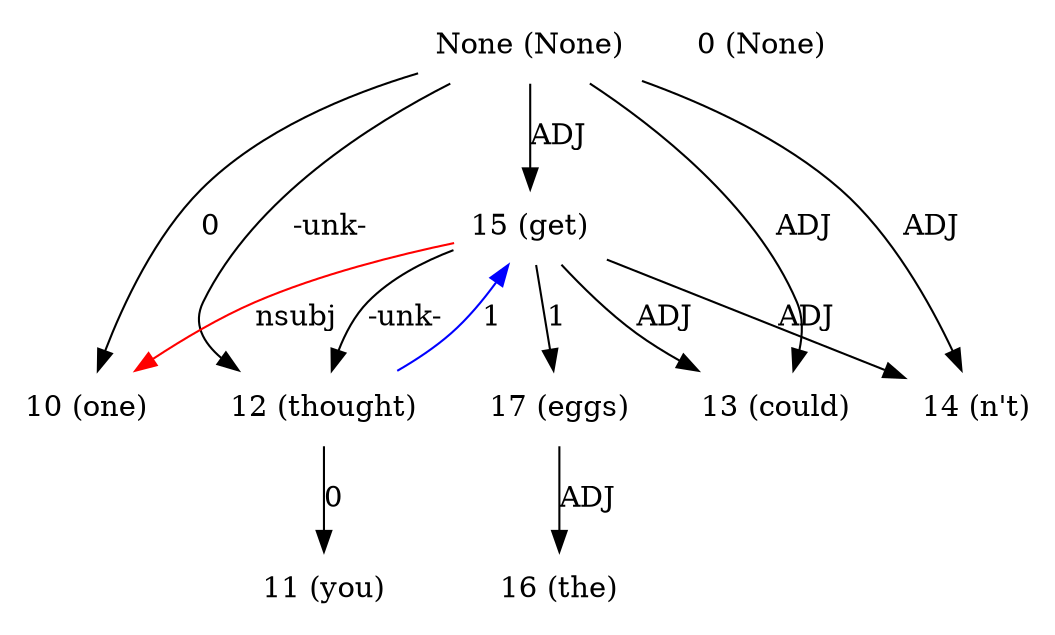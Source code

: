digraph G{
edge [dir=forward]
node [shape=plaintext]

None [label="None (None)"]
None -> 10 [label="0"]
None -> 15 [label="ADJ"]
None [label="None (None)"]
None -> 12 [label="-unk-"]
None -> 14 [label="ADJ"]
None -> 13 [label="ADJ"]
0 [label="0 (None)"]
10 [label="10 (one)"]
15 -> 10 [label="nsubj", color="red"]
11 [label="11 (you)"]
12 [label="12 (thought)"]
12 -> 15 [label="1", color="blue"]
12 -> 11 [label="0"]
13 [label="13 (could)"]
14 [label="14 (n't)"]
15 [label="15 (get)"]
15 -> 17 [label="1"]
15 -> 12 [label="-unk-"]
15 -> 13 [label="ADJ"]
15 -> 14 [label="ADJ"]
16 [label="16 (the)"]
17 [label="17 (eggs)"]
17 -> 16 [label="ADJ"]
}
